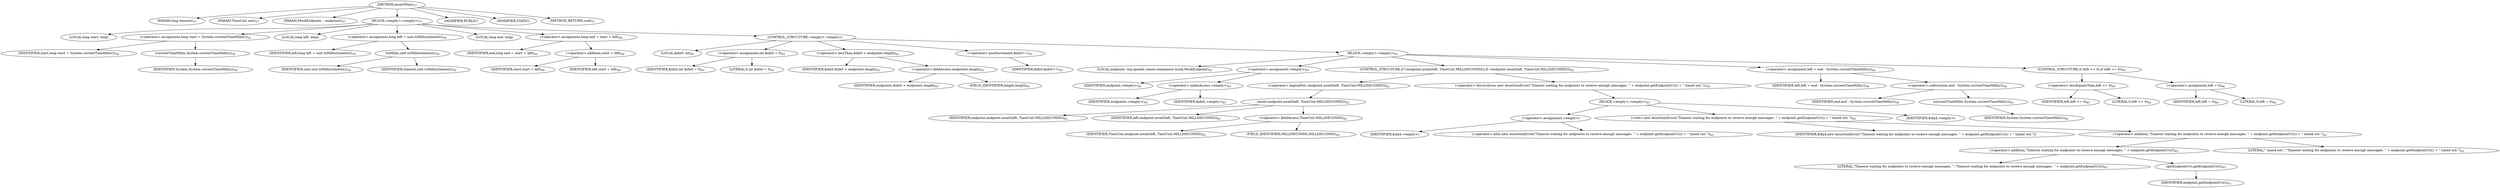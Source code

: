 digraph "assertWait" {  
"102" [label = <(METHOD,assertWait)<SUB>57</SUB>> ]
"103" [label = <(PARAM,long timeout)<SUB>57</SUB>> ]
"104" [label = <(PARAM,TimeUnit unit)<SUB>57</SUB>> ]
"105" [label = <(PARAM,MockEndpoint... endpoints)<SUB>57</SUB>> ]
"106" [label = <(BLOCK,&lt;empty&gt;,&lt;empty&gt;)<SUB>57</SUB>> ]
"107" [label = <(LOCAL,long start: long)> ]
"108" [label = <(&lt;operator&gt;.assignment,long start = System.currentTimeMillis())<SUB>58</SUB>> ]
"109" [label = <(IDENTIFIER,start,long start = System.currentTimeMillis())<SUB>58</SUB>> ]
"110" [label = <(currentTimeMillis,System.currentTimeMillis())<SUB>58</SUB>> ]
"111" [label = <(IDENTIFIER,System,System.currentTimeMillis())<SUB>58</SUB>> ]
"112" [label = <(LOCAL,long left: long)> ]
"113" [label = <(&lt;operator&gt;.assignment,long left = unit.toMillis(timeout))<SUB>59</SUB>> ]
"114" [label = <(IDENTIFIER,left,long left = unit.toMillis(timeout))<SUB>59</SUB>> ]
"115" [label = <(toMillis,unit.toMillis(timeout))<SUB>59</SUB>> ]
"116" [label = <(IDENTIFIER,unit,unit.toMillis(timeout))<SUB>59</SUB>> ]
"117" [label = <(IDENTIFIER,timeout,unit.toMillis(timeout))<SUB>59</SUB>> ]
"118" [label = <(LOCAL,long end: long)> ]
"119" [label = <(&lt;operator&gt;.assignment,long end = start + left)<SUB>60</SUB>> ]
"120" [label = <(IDENTIFIER,end,long end = start + left)<SUB>60</SUB>> ]
"121" [label = <(&lt;operator&gt;.addition,start + left)<SUB>60</SUB>> ]
"122" [label = <(IDENTIFIER,start,start + left)<SUB>60</SUB>> ]
"123" [label = <(IDENTIFIER,left,start + left)<SUB>60</SUB>> ]
"124" [label = <(CONTROL_STRUCTURE,&lt;empty&gt;,&lt;empty&gt;)> ]
"125" [label = <(LOCAL,$idx0: int)<SUB>61</SUB>> ]
"126" [label = <(&lt;operator&gt;.assignment,int $idx0 = 0)<SUB>61</SUB>> ]
"127" [label = <(IDENTIFIER,$idx0,int $idx0 = 0)<SUB>61</SUB>> ]
"128" [label = <(LITERAL,0,int $idx0 = 0)<SUB>61</SUB>> ]
"129" [label = <(&lt;operator&gt;.lessThan,$idx0 &lt; endpoints.length)<SUB>61</SUB>> ]
"130" [label = <(IDENTIFIER,$idx0,$idx0 &lt; endpoints.length)<SUB>61</SUB>> ]
"131" [label = <(&lt;operator&gt;.fieldAccess,endpoints.length)<SUB>61</SUB>> ]
"132" [label = <(IDENTIFIER,endpoints,$idx0 &lt; endpoints.length)<SUB>61</SUB>> ]
"133" [label = <(FIELD_IDENTIFIER,length,length)<SUB>61</SUB>> ]
"134" [label = <(&lt;operator&gt;.postIncrement,$idx0++)<SUB>61</SUB>> ]
"135" [label = <(IDENTIFIER,$idx0,$idx0++)<SUB>61</SUB>> ]
"136" [label = <(BLOCK,&lt;empty&gt;,&lt;empty&gt;)<SUB>61</SUB>> ]
"137" [label = <(LOCAL,endpoint: org.apache.camel.component.mock.MockEndpoint)<SUB>61</SUB>> ]
"138" [label = <(&lt;operator&gt;.assignment,&lt;empty&gt;)<SUB>61</SUB>> ]
"139" [label = <(IDENTIFIER,endpoint,&lt;empty&gt;)<SUB>61</SUB>> ]
"140" [label = <(&lt;operator&gt;.indexAccess,&lt;empty&gt;)<SUB>61</SUB>> ]
"141" [label = <(IDENTIFIER,endpoints,&lt;empty&gt;)<SUB>61</SUB>> ]
"142" [label = <(IDENTIFIER,$idx0,&lt;empty&gt;)<SUB>61</SUB>> ]
"143" [label = <(CONTROL_STRUCTURE,if (!endpoint.await(left, TimeUnit.MILLISECONDS)),if (!endpoint.await(left, TimeUnit.MILLISECONDS)))<SUB>62</SUB>> ]
"144" [label = <(&lt;operator&gt;.logicalNot,!endpoint.await(left, TimeUnit.MILLISECONDS))<SUB>62</SUB>> ]
"145" [label = <(await,endpoint.await(left, TimeUnit.MILLISECONDS))<SUB>62</SUB>> ]
"146" [label = <(IDENTIFIER,endpoint,endpoint.await(left, TimeUnit.MILLISECONDS))<SUB>62</SUB>> ]
"147" [label = <(IDENTIFIER,left,endpoint.await(left, TimeUnit.MILLISECONDS))<SUB>62</SUB>> ]
"148" [label = <(&lt;operator&gt;.fieldAccess,TimeUnit.MILLISECONDS)<SUB>62</SUB>> ]
"149" [label = <(IDENTIFIER,TimeUnit,endpoint.await(left, TimeUnit.MILLISECONDS))<SUB>62</SUB>> ]
"150" [label = <(FIELD_IDENTIFIER,MILLISECONDS,MILLISECONDS)<SUB>62</SUB>> ]
"151" [label = <(&lt;operator&gt;.throw,throw new AssertionError(&quot;Timeout waiting for endpoints to receive enough messages. &quot; + endpoint.getEndpointUri() + &quot; timed out.&quot;);)<SUB>63</SUB>> ]
"152" [label = <(BLOCK,&lt;empty&gt;,&lt;empty&gt;)<SUB>63</SUB>> ]
"153" [label = <(&lt;operator&gt;.assignment,&lt;empty&gt;)> ]
"154" [label = <(IDENTIFIER,$obj4,&lt;empty&gt;)> ]
"155" [label = <(&lt;operator&gt;.alloc,new AssertionError(&quot;Timeout waiting for endpoints to receive enough messages. &quot; + endpoint.getEndpointUri() + &quot; timed out.&quot;))<SUB>63</SUB>> ]
"156" [label = <(&lt;init&gt;,new AssertionError(&quot;Timeout waiting for endpoints to receive enough messages. &quot; + endpoint.getEndpointUri() + &quot; timed out.&quot;))<SUB>63</SUB>> ]
"157" [label = <(IDENTIFIER,$obj4,new AssertionError(&quot;Timeout waiting for endpoints to receive enough messages. &quot; + endpoint.getEndpointUri() + &quot; timed out.&quot;))> ]
"158" [label = <(&lt;operator&gt;.addition,&quot;Timeout waiting for endpoints to receive enough messages. &quot; + endpoint.getEndpointUri() + &quot; timed out.&quot;)<SUB>63</SUB>> ]
"159" [label = <(&lt;operator&gt;.addition,&quot;Timeout waiting for endpoints to receive enough messages. &quot; + endpoint.getEndpointUri())<SUB>63</SUB>> ]
"160" [label = <(LITERAL,&quot;Timeout waiting for endpoints to receive enough messages. &quot;,&quot;Timeout waiting for endpoints to receive enough messages. &quot; + endpoint.getEndpointUri())<SUB>63</SUB>> ]
"161" [label = <(getEndpointUri,getEndpointUri())<SUB>63</SUB>> ]
"162" [label = <(IDENTIFIER,endpoint,getEndpointUri())<SUB>63</SUB>> ]
"163" [label = <(LITERAL,&quot; timed out.&quot;,&quot;Timeout waiting for endpoints to receive enough messages. &quot; + endpoint.getEndpointUri() + &quot; timed out.&quot;)<SUB>63</SUB>> ]
"164" [label = <(IDENTIFIER,$obj4,&lt;empty&gt;)> ]
"165" [label = <(&lt;operator&gt;.assignment,left = end - System.currentTimeMillis())<SUB>64</SUB>> ]
"166" [label = <(IDENTIFIER,left,left = end - System.currentTimeMillis())<SUB>64</SUB>> ]
"167" [label = <(&lt;operator&gt;.subtraction,end - System.currentTimeMillis())<SUB>64</SUB>> ]
"168" [label = <(IDENTIFIER,end,end - System.currentTimeMillis())<SUB>64</SUB>> ]
"169" [label = <(currentTimeMillis,System.currentTimeMillis())<SUB>64</SUB>> ]
"170" [label = <(IDENTIFIER,System,System.currentTimeMillis())<SUB>64</SUB>> ]
"171" [label = <(CONTROL_STRUCTURE,if (left &lt;= 0),if (left &lt;= 0))<SUB>65</SUB>> ]
"172" [label = <(&lt;operator&gt;.lessEqualsThan,left &lt;= 0)<SUB>65</SUB>> ]
"173" [label = <(IDENTIFIER,left,left &lt;= 0)<SUB>65</SUB>> ]
"174" [label = <(LITERAL,0,left &lt;= 0)<SUB>65</SUB>> ]
"175" [label = <(&lt;operator&gt;.assignment,left = 0)<SUB>66</SUB>> ]
"176" [label = <(IDENTIFIER,left,left = 0)<SUB>66</SUB>> ]
"177" [label = <(LITERAL,0,left = 0)<SUB>66</SUB>> ]
"178" [label = <(MODIFIER,PUBLIC)> ]
"179" [label = <(MODIFIER,STATIC)> ]
"180" [label = <(METHOD_RETURN,void)<SUB>57</SUB>> ]
  "102" -> "103" 
  "102" -> "104" 
  "102" -> "105" 
  "102" -> "106" 
  "102" -> "178" 
  "102" -> "179" 
  "102" -> "180" 
  "106" -> "107" 
  "106" -> "108" 
  "106" -> "112" 
  "106" -> "113" 
  "106" -> "118" 
  "106" -> "119" 
  "106" -> "124" 
  "108" -> "109" 
  "108" -> "110" 
  "110" -> "111" 
  "113" -> "114" 
  "113" -> "115" 
  "115" -> "116" 
  "115" -> "117" 
  "119" -> "120" 
  "119" -> "121" 
  "121" -> "122" 
  "121" -> "123" 
  "124" -> "125" 
  "124" -> "126" 
  "124" -> "129" 
  "124" -> "134" 
  "124" -> "136" 
  "126" -> "127" 
  "126" -> "128" 
  "129" -> "130" 
  "129" -> "131" 
  "131" -> "132" 
  "131" -> "133" 
  "134" -> "135" 
  "136" -> "137" 
  "136" -> "138" 
  "136" -> "143" 
  "136" -> "165" 
  "136" -> "171" 
  "138" -> "139" 
  "138" -> "140" 
  "140" -> "141" 
  "140" -> "142" 
  "143" -> "144" 
  "143" -> "151" 
  "144" -> "145" 
  "145" -> "146" 
  "145" -> "147" 
  "145" -> "148" 
  "148" -> "149" 
  "148" -> "150" 
  "151" -> "152" 
  "152" -> "153" 
  "152" -> "156" 
  "152" -> "164" 
  "153" -> "154" 
  "153" -> "155" 
  "156" -> "157" 
  "156" -> "158" 
  "158" -> "159" 
  "158" -> "163" 
  "159" -> "160" 
  "159" -> "161" 
  "161" -> "162" 
  "165" -> "166" 
  "165" -> "167" 
  "167" -> "168" 
  "167" -> "169" 
  "169" -> "170" 
  "171" -> "172" 
  "171" -> "175" 
  "172" -> "173" 
  "172" -> "174" 
  "175" -> "176" 
  "175" -> "177" 
}
